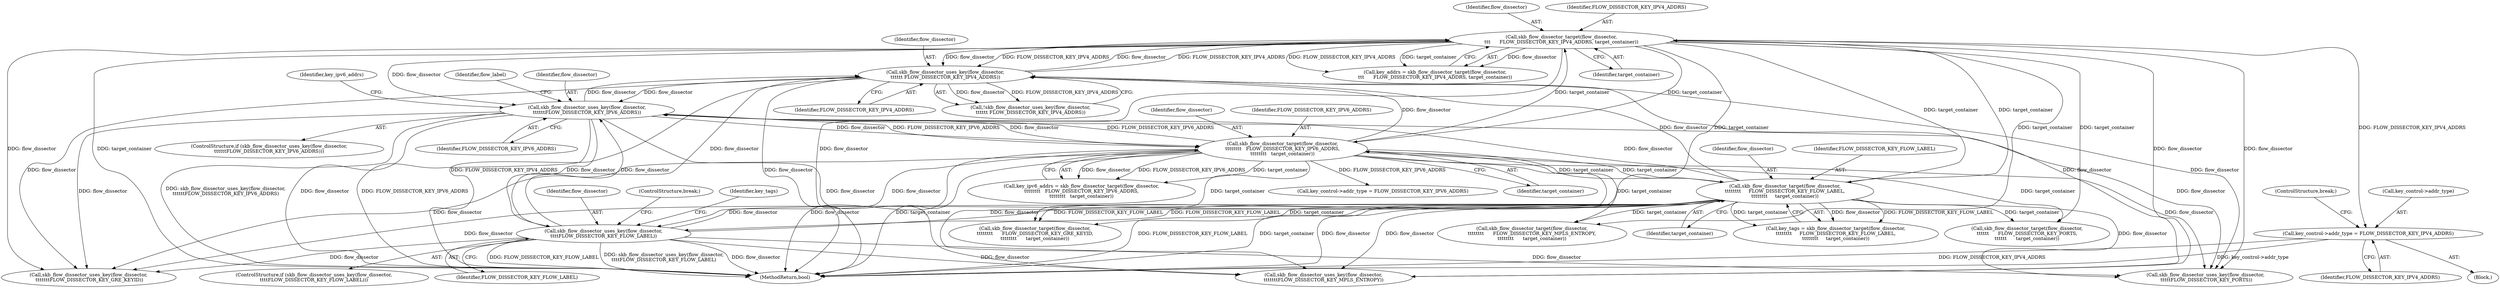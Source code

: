 digraph "0_linux_a6e544b0a88b53114bfa5a57e21b7be7a8dfc9d0@pointer" {
"1000259" [label="(Call,key_control->addr_type = FLOW_DISSECTOR_KEY_IPV4_ADDRS)"];
"1000242" [label="(Call,skb_flow_dissector_target(flow_dissector,\n\t\t\t      FLOW_DISSECTOR_KEY_IPV4_ADDRS, target_container))"];
"1000236" [label="(Call,skb_flow_dissector_uses_key(flow_dissector,\n\t\t\t\t\t\t FLOW_DISSECTOR_KEY_IPV4_ADDRS))"];
"1000295" [label="(Call,skb_flow_dissector_uses_key(flow_dissector,\n\t\t\t\t\t\tFLOW_DISSECTOR_KEY_IPV6_ADDRS))"];
"1000302" [label="(Call,skb_flow_dissector_target(flow_dissector,\n\t\t\t\t\t\t\t\t   FLOW_DISSECTOR_KEY_IPV6_ADDRS,\n\t\t\t\t\t\t\t\t   target_container))"];
"1000334" [label="(Call,skb_flow_dissector_target(flow_dissector,\n\t\t\t\t\t\t\t\t     FLOW_DISSECTOR_KEY_FLOW_LABEL,\n\t\t\t\t\t\t\t\t     target_container))"];
"1000328" [label="(Call,skb_flow_dissector_uses_key(flow_dissector,\n\t\t\t\tFLOW_DISSECTOR_KEY_FLOW_LABEL))"];
"1000240" [label="(Call,key_addrs = skb_flow_dissector_target(flow_dissector,\n\t\t\t      FLOW_DISSECTOR_KEY_IPV4_ADDRS, target_container))"];
"1000300" [label="(Call,key_ipv6_addrs = skb_flow_dissector_target(flow_dissector,\n\t\t\t\t\t\t\t\t   FLOW_DISSECTOR_KEY_IPV6_ADDRS,\n\t\t\t\t\t\t\t\t   target_container))"];
"1000263" [label="(Identifier,FLOW_DISSECTOR_KEY_IPV4_ADDRS)"];
"1000739" [label="(Call,skb_flow_dissector_target(flow_dissector,\n\t\t\t\t\t\t      FLOW_DISSECTOR_KEY_PORTS,\n\t\t\t\t\t\t      target_container))"];
"1000295" [label="(Call,skb_flow_dissector_uses_key(flow_dissector,\n\t\t\t\t\t\tFLOW_DISSECTOR_KEY_IPV6_ADDRS))"];
"1000608" [label="(Call,skb_flow_dissector_uses_key(flow_dissector,\n \t\t\t\t\t\t\tFLOW_DISSECTOR_KEY_GRE_KEYID))"];
"1000245" [label="(Identifier,target_container)"];
"1000191" [label="(Block,)"];
"1000243" [label="(Identifier,flow_dissector)"];
"1000302" [label="(Call,skb_flow_dissector_target(flow_dissector,\n\t\t\t\t\t\t\t\t   FLOW_DISSECTOR_KEY_IPV6_ADDRS,\n\t\t\t\t\t\t\t\t   target_container))"];
"1000294" [label="(ControlStructure,if (skb_flow_dissector_uses_key(flow_dissector,\n\t\t\t\t\t\tFLOW_DISSECTOR_KEY_IPV6_ADDRS)))"];
"1000315" [label="(Call,key_control->addr_type = FLOW_DISSECTOR_KEY_IPV6_ADDRS)"];
"1000303" [label="(Identifier,flow_dissector)"];
"1000777" [label="(MethodReturn,bool)"];
"1000328" [label="(Call,skb_flow_dissector_uses_key(flow_dissector,\n\t\t\t\tFLOW_DISSECTOR_KEY_FLOW_LABEL))"];
"1000500" [label="(Call,skb_flow_dissector_uses_key(flow_dissector,\n\t\t\t\t\t\t\tFLOW_DISSECTOR_KEY_MPLS_ENTROPY))"];
"1000297" [label="(Identifier,FLOW_DISSECTOR_KEY_IPV6_ADDRS)"];
"1000506" [label="(Call,skb_flow_dissector_target(flow_dissector,\n\t\t\t\t\t\t\t\t      FLOW_DISSECTOR_KEY_MPLS_ENTROPY,\n\t\t\t\t\t\t\t\t      target_container))"];
"1000334" [label="(Call,skb_flow_dissector_target(flow_dissector,\n\t\t\t\t\t\t\t\t     FLOW_DISSECTOR_KEY_FLOW_LABEL,\n\t\t\t\t\t\t\t\t     target_container))"];
"1000296" [label="(Identifier,flow_dissector)"];
"1000236" [label="(Call,skb_flow_dissector_uses_key(flow_dissector,\n\t\t\t\t\t\t FLOW_DISSECTOR_KEY_IPV4_ADDRS))"];
"1000242" [label="(Call,skb_flow_dissector_target(flow_dissector,\n\t\t\t      FLOW_DISSECTOR_KEY_IPV4_ADDRS, target_container))"];
"1000264" [label="(ControlStructure,break;)"];
"1000330" [label="(Identifier,FLOW_DISSECTOR_KEY_FLOW_LABEL)"];
"1000329" [label="(Identifier,flow_dissector)"];
"1000304" [label="(Identifier,FLOW_DISSECTOR_KEY_IPV6_ADDRS)"];
"1000260" [label="(Call,key_control->addr_type)"];
"1000614" [label="(Call,skb_flow_dissector_target(flow_dissector,\n\t\t\t\t\t\t\t\t      FLOW_DISSECTOR_KEY_GRE_KEYID,\n\t\t\t\t\t\t\t\t      target_container))"];
"1000305" [label="(Identifier,target_container)"];
"1000344" [label="(ControlStructure,break;)"];
"1000301" [label="(Identifier,key_ipv6_addrs)"];
"1000733" [label="(Call,skb_flow_dissector_uses_key(flow_dissector,\n \t\t\t\t\tFLOW_DISSECTOR_KEY_PORTS))"];
"1000238" [label="(Identifier,FLOW_DISSECTOR_KEY_IPV4_ADDRS)"];
"1000327" [label="(ControlStructure,if (skb_flow_dissector_uses_key(flow_dissector,\n\t\t\t\tFLOW_DISSECTOR_KEY_FLOW_LABEL)))"];
"1000337" [label="(Identifier,target_container)"];
"1000335" [label="(Identifier,flow_dissector)"];
"1000259" [label="(Call,key_control->addr_type = FLOW_DISSECTOR_KEY_IPV4_ADDRS)"];
"1000321" [label="(Identifier,flow_label)"];
"1000244" [label="(Identifier,FLOW_DISSECTOR_KEY_IPV4_ADDRS)"];
"1000235" [label="(Call,!skb_flow_dissector_uses_key(flow_dissector,\n\t\t\t\t\t\t FLOW_DISSECTOR_KEY_IPV4_ADDRS))"];
"1000332" [label="(Call,key_tags = skb_flow_dissector_target(flow_dissector,\n\t\t\t\t\t\t\t\t     FLOW_DISSECTOR_KEY_FLOW_LABEL,\n\t\t\t\t\t\t\t\t     target_container))"];
"1000237" [label="(Identifier,flow_dissector)"];
"1000336" [label="(Identifier,FLOW_DISSECTOR_KEY_FLOW_LABEL)"];
"1000333" [label="(Identifier,key_tags)"];
"1000259" -> "1000191"  [label="AST: "];
"1000259" -> "1000263"  [label="CFG: "];
"1000260" -> "1000259"  [label="AST: "];
"1000263" -> "1000259"  [label="AST: "];
"1000264" -> "1000259"  [label="CFG: "];
"1000259" -> "1000777"  [label="DDG: key_control->addr_type"];
"1000259" -> "1000777"  [label="DDG: FLOW_DISSECTOR_KEY_IPV4_ADDRS"];
"1000242" -> "1000259"  [label="DDG: FLOW_DISSECTOR_KEY_IPV4_ADDRS"];
"1000242" -> "1000240"  [label="AST: "];
"1000242" -> "1000245"  [label="CFG: "];
"1000243" -> "1000242"  [label="AST: "];
"1000244" -> "1000242"  [label="AST: "];
"1000245" -> "1000242"  [label="AST: "];
"1000240" -> "1000242"  [label="CFG: "];
"1000242" -> "1000777"  [label="DDG: target_container"];
"1000242" -> "1000777"  [label="DDG: flow_dissector"];
"1000242" -> "1000236"  [label="DDG: flow_dissector"];
"1000242" -> "1000236"  [label="DDG: FLOW_DISSECTOR_KEY_IPV4_ADDRS"];
"1000242" -> "1000240"  [label="DDG: flow_dissector"];
"1000242" -> "1000240"  [label="DDG: FLOW_DISSECTOR_KEY_IPV4_ADDRS"];
"1000242" -> "1000240"  [label="DDG: target_container"];
"1000236" -> "1000242"  [label="DDG: flow_dissector"];
"1000236" -> "1000242"  [label="DDG: FLOW_DISSECTOR_KEY_IPV4_ADDRS"];
"1000302" -> "1000242"  [label="DDG: target_container"];
"1000334" -> "1000242"  [label="DDG: target_container"];
"1000242" -> "1000295"  [label="DDG: flow_dissector"];
"1000242" -> "1000302"  [label="DDG: target_container"];
"1000242" -> "1000334"  [label="DDG: target_container"];
"1000242" -> "1000500"  [label="DDG: flow_dissector"];
"1000242" -> "1000506"  [label="DDG: target_container"];
"1000242" -> "1000608"  [label="DDG: flow_dissector"];
"1000242" -> "1000614"  [label="DDG: target_container"];
"1000242" -> "1000733"  [label="DDG: flow_dissector"];
"1000242" -> "1000739"  [label="DDG: target_container"];
"1000236" -> "1000235"  [label="AST: "];
"1000236" -> "1000238"  [label="CFG: "];
"1000237" -> "1000236"  [label="AST: "];
"1000238" -> "1000236"  [label="AST: "];
"1000235" -> "1000236"  [label="CFG: "];
"1000236" -> "1000777"  [label="DDG: flow_dissector"];
"1000236" -> "1000777"  [label="DDG: FLOW_DISSECTOR_KEY_IPV4_ADDRS"];
"1000236" -> "1000235"  [label="DDG: flow_dissector"];
"1000236" -> "1000235"  [label="DDG: FLOW_DISSECTOR_KEY_IPV4_ADDRS"];
"1000295" -> "1000236"  [label="DDG: flow_dissector"];
"1000302" -> "1000236"  [label="DDG: flow_dissector"];
"1000328" -> "1000236"  [label="DDG: flow_dissector"];
"1000334" -> "1000236"  [label="DDG: flow_dissector"];
"1000236" -> "1000295"  [label="DDG: flow_dissector"];
"1000236" -> "1000500"  [label="DDG: flow_dissector"];
"1000236" -> "1000608"  [label="DDG: flow_dissector"];
"1000236" -> "1000733"  [label="DDG: flow_dissector"];
"1000295" -> "1000294"  [label="AST: "];
"1000295" -> "1000297"  [label="CFG: "];
"1000296" -> "1000295"  [label="AST: "];
"1000297" -> "1000295"  [label="AST: "];
"1000301" -> "1000295"  [label="CFG: "];
"1000321" -> "1000295"  [label="CFG: "];
"1000295" -> "1000777"  [label="DDG: flow_dissector"];
"1000295" -> "1000777"  [label="DDG: FLOW_DISSECTOR_KEY_IPV6_ADDRS"];
"1000295" -> "1000777"  [label="DDG: skb_flow_dissector_uses_key(flow_dissector,\n\t\t\t\t\t\tFLOW_DISSECTOR_KEY_IPV6_ADDRS)"];
"1000302" -> "1000295"  [label="DDG: flow_dissector"];
"1000302" -> "1000295"  [label="DDG: FLOW_DISSECTOR_KEY_IPV6_ADDRS"];
"1000328" -> "1000295"  [label="DDG: flow_dissector"];
"1000334" -> "1000295"  [label="DDG: flow_dissector"];
"1000295" -> "1000302"  [label="DDG: flow_dissector"];
"1000295" -> "1000302"  [label="DDG: FLOW_DISSECTOR_KEY_IPV6_ADDRS"];
"1000295" -> "1000328"  [label="DDG: flow_dissector"];
"1000295" -> "1000500"  [label="DDG: flow_dissector"];
"1000295" -> "1000608"  [label="DDG: flow_dissector"];
"1000295" -> "1000733"  [label="DDG: flow_dissector"];
"1000302" -> "1000300"  [label="AST: "];
"1000302" -> "1000305"  [label="CFG: "];
"1000303" -> "1000302"  [label="AST: "];
"1000304" -> "1000302"  [label="AST: "];
"1000305" -> "1000302"  [label="AST: "];
"1000300" -> "1000302"  [label="CFG: "];
"1000302" -> "1000777"  [label="DDG: flow_dissector"];
"1000302" -> "1000777"  [label="DDG: target_container"];
"1000302" -> "1000300"  [label="DDG: flow_dissector"];
"1000302" -> "1000300"  [label="DDG: FLOW_DISSECTOR_KEY_IPV6_ADDRS"];
"1000302" -> "1000300"  [label="DDG: target_container"];
"1000334" -> "1000302"  [label="DDG: target_container"];
"1000302" -> "1000315"  [label="DDG: FLOW_DISSECTOR_KEY_IPV6_ADDRS"];
"1000302" -> "1000328"  [label="DDG: flow_dissector"];
"1000302" -> "1000334"  [label="DDG: target_container"];
"1000302" -> "1000500"  [label="DDG: flow_dissector"];
"1000302" -> "1000506"  [label="DDG: target_container"];
"1000302" -> "1000608"  [label="DDG: flow_dissector"];
"1000302" -> "1000614"  [label="DDG: target_container"];
"1000302" -> "1000733"  [label="DDG: flow_dissector"];
"1000302" -> "1000739"  [label="DDG: target_container"];
"1000334" -> "1000332"  [label="AST: "];
"1000334" -> "1000337"  [label="CFG: "];
"1000335" -> "1000334"  [label="AST: "];
"1000336" -> "1000334"  [label="AST: "];
"1000337" -> "1000334"  [label="AST: "];
"1000332" -> "1000334"  [label="CFG: "];
"1000334" -> "1000777"  [label="DDG: FLOW_DISSECTOR_KEY_FLOW_LABEL"];
"1000334" -> "1000777"  [label="DDG: target_container"];
"1000334" -> "1000777"  [label="DDG: flow_dissector"];
"1000334" -> "1000328"  [label="DDG: FLOW_DISSECTOR_KEY_FLOW_LABEL"];
"1000334" -> "1000332"  [label="DDG: flow_dissector"];
"1000334" -> "1000332"  [label="DDG: FLOW_DISSECTOR_KEY_FLOW_LABEL"];
"1000334" -> "1000332"  [label="DDG: target_container"];
"1000328" -> "1000334"  [label="DDG: flow_dissector"];
"1000328" -> "1000334"  [label="DDG: FLOW_DISSECTOR_KEY_FLOW_LABEL"];
"1000334" -> "1000500"  [label="DDG: flow_dissector"];
"1000334" -> "1000506"  [label="DDG: target_container"];
"1000334" -> "1000608"  [label="DDG: flow_dissector"];
"1000334" -> "1000614"  [label="DDG: target_container"];
"1000334" -> "1000733"  [label="DDG: flow_dissector"];
"1000334" -> "1000739"  [label="DDG: target_container"];
"1000328" -> "1000327"  [label="AST: "];
"1000328" -> "1000330"  [label="CFG: "];
"1000329" -> "1000328"  [label="AST: "];
"1000330" -> "1000328"  [label="AST: "];
"1000333" -> "1000328"  [label="CFG: "];
"1000344" -> "1000328"  [label="CFG: "];
"1000328" -> "1000777"  [label="DDG: skb_flow_dissector_uses_key(flow_dissector,\n\t\t\t\tFLOW_DISSECTOR_KEY_FLOW_LABEL)"];
"1000328" -> "1000777"  [label="DDG: flow_dissector"];
"1000328" -> "1000777"  [label="DDG: FLOW_DISSECTOR_KEY_FLOW_LABEL"];
"1000328" -> "1000500"  [label="DDG: flow_dissector"];
"1000328" -> "1000608"  [label="DDG: flow_dissector"];
"1000328" -> "1000733"  [label="DDG: flow_dissector"];
}
